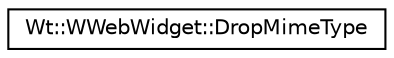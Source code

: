 digraph "Graphical Class Hierarchy"
{
 // LATEX_PDF_SIZE
  edge [fontname="Helvetica",fontsize="10",labelfontname="Helvetica",labelfontsize="10"];
  node [fontname="Helvetica",fontsize="10",shape=record];
  rankdir="LR";
  Node0 [label="Wt::WWebWidget::DropMimeType",height=0.2,width=0.4,color="black", fillcolor="white", style="filled",URL="$structWt_1_1WWebWidget_1_1DropMimeType.html",tooltip=" "];
}
